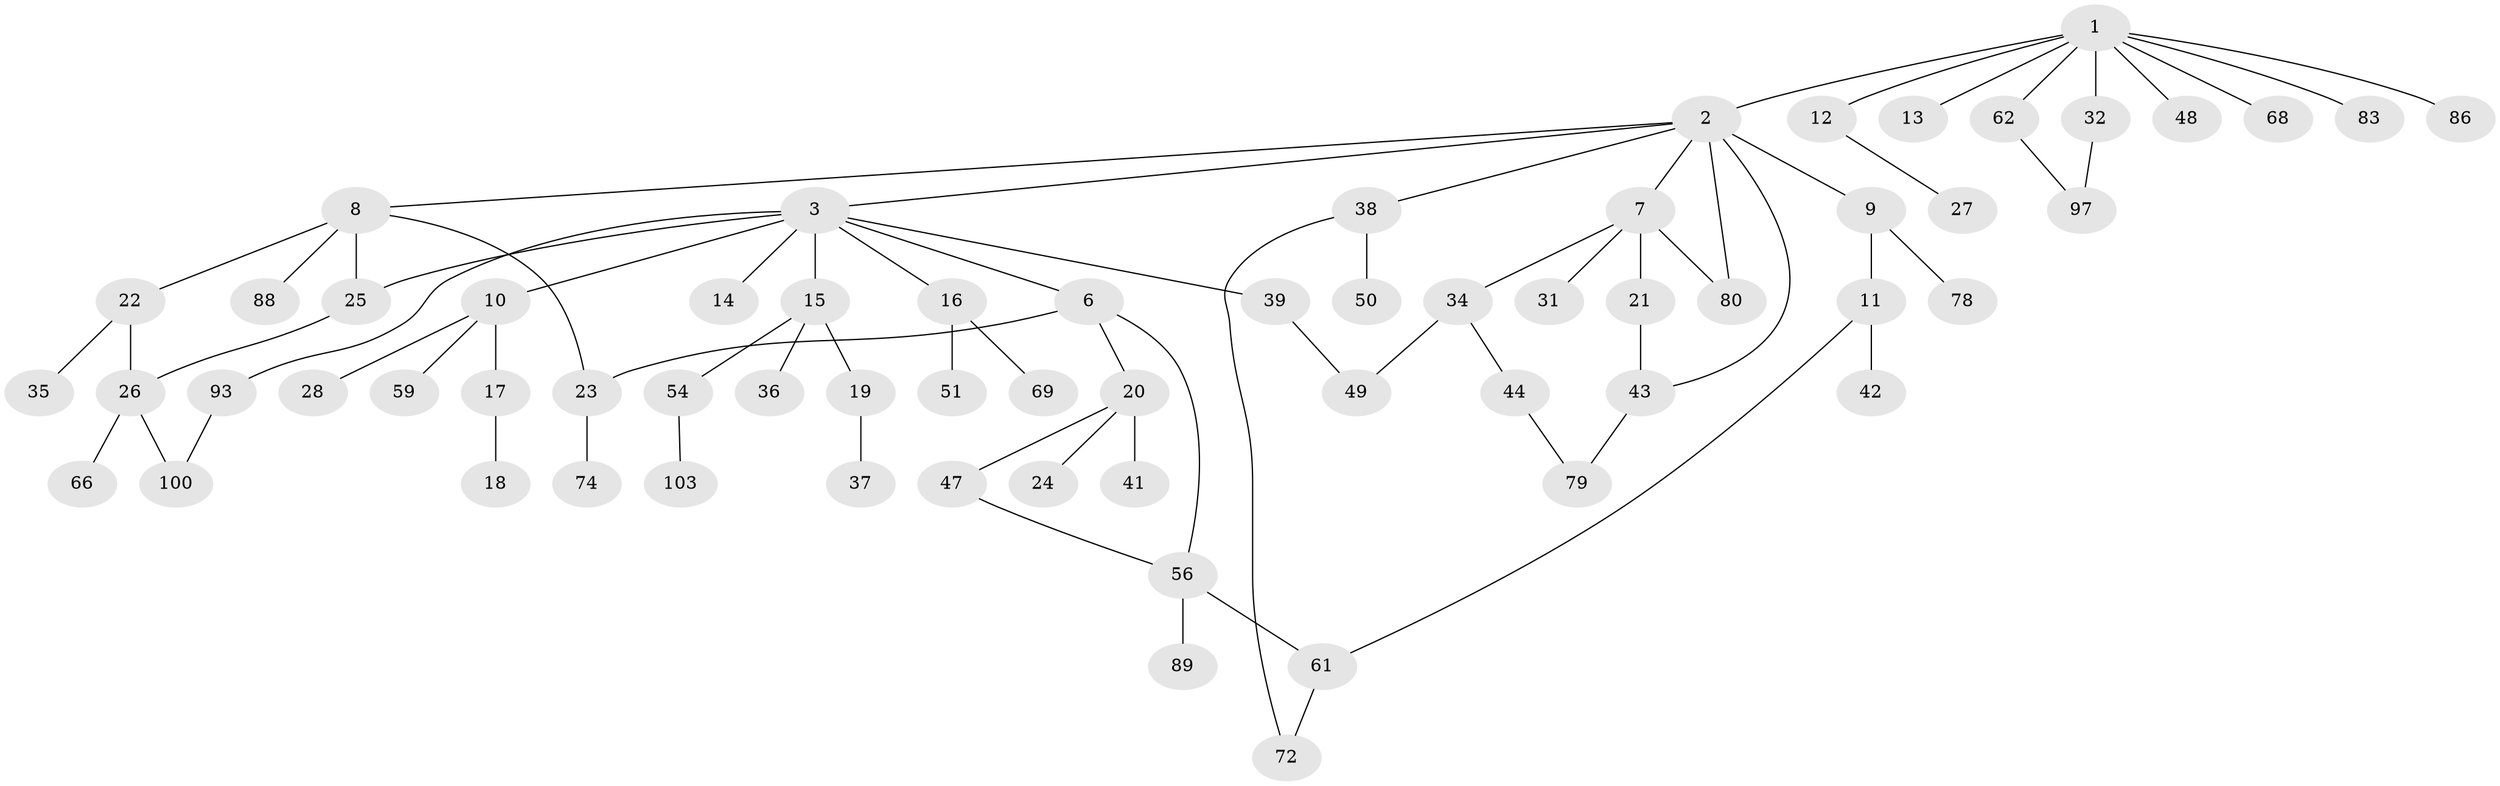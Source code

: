 // original degree distribution, {7: 0.028846153846153848, 4: 0.09615384615384616, 5: 0.038461538461538464, 3: 0.15384615384615385, 1: 0.375, 2: 0.3076923076923077}
// Generated by graph-tools (version 1.1) at 2025/10/02/27/25 16:10:52]
// undirected, 64 vertices, 75 edges
graph export_dot {
graph [start="1"]
  node [color=gray90,style=filled];
  1 [super="+4"];
  2 [super="+58"];
  3 [super="+5"];
  6 [super="+46"];
  7 [super="+30"];
  8 [super="+70"];
  9 [super="+40"];
  10 [super="+67"];
  11;
  12 [super="+92"];
  13;
  14 [super="+75"];
  15 [super="+84"];
  16 [super="+63"];
  17;
  18 [super="+64"];
  19 [super="+29"];
  20 [super="+45"];
  21 [super="+33"];
  22 [super="+94"];
  23 [super="+52"];
  24;
  25 [super="+53"];
  26 [super="+98"];
  27 [super="+55"];
  28;
  31;
  32 [super="+87"];
  34 [super="+99"];
  35;
  36;
  37;
  38 [super="+71"];
  39;
  41;
  42 [super="+82"];
  43 [super="+91"];
  44 [super="+76"];
  47;
  48;
  49 [super="+77"];
  50;
  51 [super="+57"];
  54 [super="+90"];
  56 [super="+60"];
  59 [super="+85"];
  61 [super="+73"];
  62 [super="+65"];
  66;
  68;
  69 [super="+102"];
  72 [super="+81"];
  74;
  78;
  79 [super="+101"];
  80 [super="+95"];
  83;
  86;
  88;
  89;
  93 [super="+96"];
  97;
  100;
  103 [super="+104"];
  1 -- 2;
  1 -- 12;
  1 -- 13;
  1 -- 32;
  1 -- 83;
  1 -- 86;
  1 -- 48;
  1 -- 68;
  1 -- 62;
  2 -- 3;
  2 -- 7;
  2 -- 8;
  2 -- 9;
  2 -- 38;
  2 -- 80;
  2 -- 43;
  3 -- 14;
  3 -- 15;
  3 -- 16;
  3 -- 25;
  3 -- 39;
  3 -- 10;
  3 -- 93;
  3 -- 6;
  6 -- 20;
  6 -- 23;
  6 -- 56;
  7 -- 21;
  7 -- 34;
  7 -- 31;
  7 -- 80;
  8 -- 22;
  8 -- 88;
  8 -- 23;
  8 -- 25;
  9 -- 11;
  9 -- 78;
  10 -- 17;
  10 -- 28;
  10 -- 59;
  11 -- 42;
  11 -- 61;
  12 -- 27;
  15 -- 19;
  15 -- 36;
  15 -- 54;
  16 -- 51;
  16 -- 69;
  17 -- 18;
  19 -- 37;
  20 -- 24;
  20 -- 41;
  20 -- 47;
  21 -- 43;
  22 -- 26;
  22 -- 35;
  23 -- 74;
  25 -- 26;
  26 -- 66;
  26 -- 100 [weight=2];
  32 -- 97;
  34 -- 44;
  34 -- 49;
  38 -- 50;
  38 -- 72;
  39 -- 49;
  43 -- 79;
  44 -- 79;
  47 -- 56;
  54 -- 103;
  56 -- 89;
  56 -- 61;
  61 -- 72;
  62 -- 97;
  93 -- 100;
}
